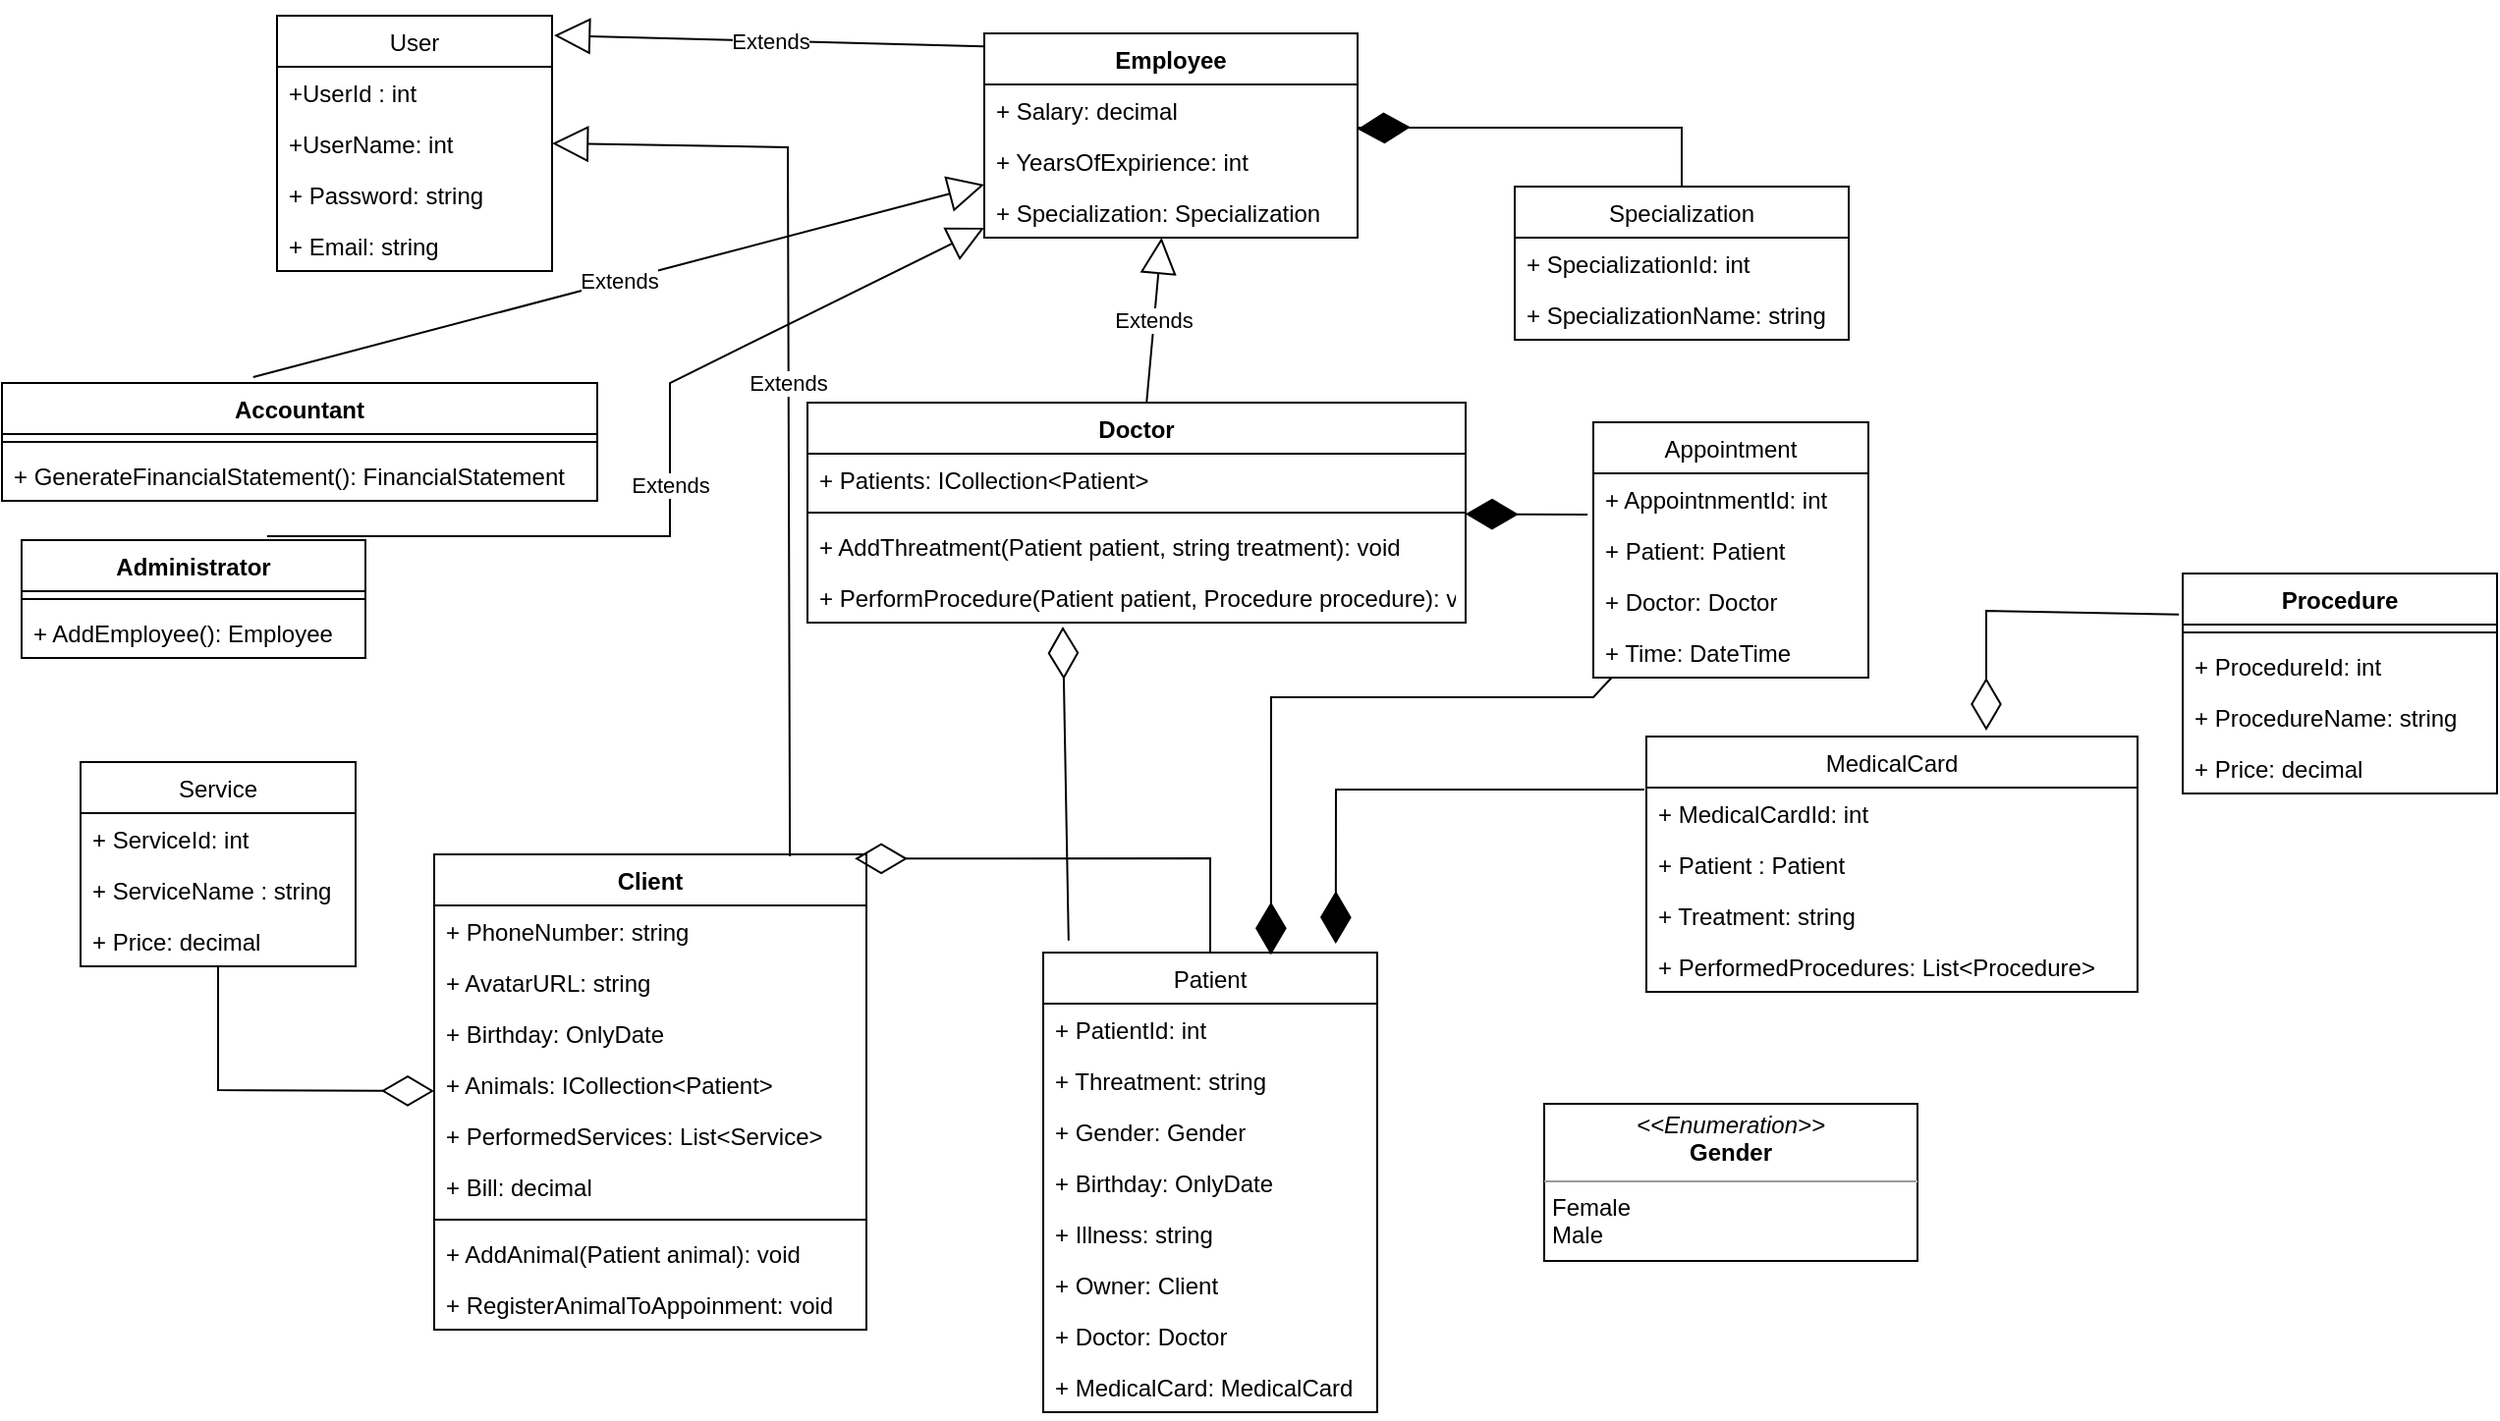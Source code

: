 <mxfile version="17.5.0" type="github">
  <diagram id="8UgjmizAs7v898uqJ-YZ" name="Page-1">
    <mxGraphModel dx="1662" dy="752" grid="1" gridSize="10" guides="1" tooltips="1" connect="1" arrows="1" fold="1" page="1" pageScale="1" pageWidth="850" pageHeight="1100" math="0" shadow="0">
      <root>
        <mxCell id="0" />
        <mxCell id="1" parent="0" />
        <mxCell id="DYirlpT2XFBo1hkhmRrW-1" value="Client&#xa;" style="swimlane;fontStyle=1;align=center;verticalAlign=top;childLayout=stackLayout;horizontal=1;startSize=26;horizontalStack=0;resizeParent=1;resizeParentMax=0;resizeLast=0;collapsible=1;marginBottom=0;" vertex="1" parent="1">
          <mxGeometry x="220" y="440" width="220" height="242" as="geometry" />
        </mxCell>
        <mxCell id="DYirlpT2XFBo1hkhmRrW-4" value="+ PhoneNumber: string" style="text;strokeColor=none;fillColor=none;align=left;verticalAlign=top;spacingLeft=4;spacingRight=4;overflow=hidden;rotatable=0;points=[[0,0.5],[1,0.5]];portConstraint=eastwest;" vertex="1" parent="DYirlpT2XFBo1hkhmRrW-1">
          <mxGeometry y="26" width="220" height="26" as="geometry" />
        </mxCell>
        <mxCell id="DYirlpT2XFBo1hkhmRrW-5" value="+ AvatarURL: string" style="text;strokeColor=none;fillColor=none;align=left;verticalAlign=top;spacingLeft=4;spacingRight=4;overflow=hidden;rotatable=0;points=[[0,0.5],[1,0.5]];portConstraint=eastwest;" vertex="1" parent="DYirlpT2XFBo1hkhmRrW-1">
          <mxGeometry y="52" width="220" height="26" as="geometry" />
        </mxCell>
        <mxCell id="DYirlpT2XFBo1hkhmRrW-6" value="+ Birthday: OnlyDate" style="text;strokeColor=none;fillColor=none;align=left;verticalAlign=top;spacingLeft=4;spacingRight=4;overflow=hidden;rotatable=0;points=[[0,0.5],[1,0.5]];portConstraint=eastwest;" vertex="1" parent="DYirlpT2XFBo1hkhmRrW-1">
          <mxGeometry y="78" width="220" height="26" as="geometry" />
        </mxCell>
        <mxCell id="DYirlpT2XFBo1hkhmRrW-7" value="+ Animals: ICollection&lt;Patient&gt;" style="text;strokeColor=none;fillColor=none;align=left;verticalAlign=top;spacingLeft=4;spacingRight=4;overflow=hidden;rotatable=0;points=[[0,0.5],[1,0.5]];portConstraint=eastwest;" vertex="1" parent="DYirlpT2XFBo1hkhmRrW-1">
          <mxGeometry y="104" width="220" height="26" as="geometry" />
        </mxCell>
        <mxCell id="DYirlpT2XFBo1hkhmRrW-8" value="+ PerformedServices: List&lt;Service&gt;" style="text;strokeColor=none;fillColor=none;align=left;verticalAlign=top;spacingLeft=4;spacingRight=4;overflow=hidden;rotatable=0;points=[[0,0.5],[1,0.5]];portConstraint=eastwest;" vertex="1" parent="DYirlpT2XFBo1hkhmRrW-1">
          <mxGeometry y="130" width="220" height="26" as="geometry" />
        </mxCell>
        <mxCell id="DYirlpT2XFBo1hkhmRrW-9" value="+ Bill: decimal" style="text;strokeColor=none;fillColor=none;align=left;verticalAlign=top;spacingLeft=4;spacingRight=4;overflow=hidden;rotatable=0;points=[[0,0.5],[1,0.5]];portConstraint=eastwest;" vertex="1" parent="DYirlpT2XFBo1hkhmRrW-1">
          <mxGeometry y="156" width="220" height="26" as="geometry" />
        </mxCell>
        <mxCell id="DYirlpT2XFBo1hkhmRrW-10" value="" style="line;strokeWidth=1;fillColor=none;align=left;verticalAlign=middle;spacingTop=-1;spacingLeft=3;spacingRight=3;rotatable=0;labelPosition=right;points=[];portConstraint=eastwest;" vertex="1" parent="DYirlpT2XFBo1hkhmRrW-1">
          <mxGeometry y="182" width="220" height="8" as="geometry" />
        </mxCell>
        <mxCell id="DYirlpT2XFBo1hkhmRrW-11" value="+ AddAnimal(Patient animal): void" style="text;strokeColor=none;fillColor=none;align=left;verticalAlign=top;spacingLeft=4;spacingRight=4;overflow=hidden;rotatable=0;points=[[0,0.5],[1,0.5]];portConstraint=eastwest;" vertex="1" parent="DYirlpT2XFBo1hkhmRrW-1">
          <mxGeometry y="190" width="220" height="26" as="geometry" />
        </mxCell>
        <mxCell id="DYirlpT2XFBo1hkhmRrW-12" value="+ RegisterAnimalToAppoinment: void&#xa;" style="text;strokeColor=none;fillColor=none;align=left;verticalAlign=top;spacingLeft=4;spacingRight=4;overflow=hidden;rotatable=0;points=[[0,0.5],[1,0.5]];portConstraint=eastwest;" vertex="1" parent="DYirlpT2XFBo1hkhmRrW-1">
          <mxGeometry y="216" width="220" height="26" as="geometry" />
        </mxCell>
        <mxCell id="DYirlpT2XFBo1hkhmRrW-13" value="Patient" style="swimlane;fontStyle=0;childLayout=stackLayout;horizontal=1;startSize=26;fillColor=none;horizontalStack=0;resizeParent=1;resizeParentMax=0;resizeLast=0;collapsible=1;marginBottom=0;" vertex="1" parent="1">
          <mxGeometry x="530" y="490" width="170" height="234" as="geometry" />
        </mxCell>
        <mxCell id="DYirlpT2XFBo1hkhmRrW-14" value="+ PatientId: int" style="text;strokeColor=none;fillColor=none;align=left;verticalAlign=top;spacingLeft=4;spacingRight=4;overflow=hidden;rotatable=0;points=[[0,0.5],[1,0.5]];portConstraint=eastwest;" vertex="1" parent="DYirlpT2XFBo1hkhmRrW-13">
          <mxGeometry y="26" width="170" height="26" as="geometry" />
        </mxCell>
        <mxCell id="DYirlpT2XFBo1hkhmRrW-15" value="+ Threatment: string" style="text;strokeColor=none;fillColor=none;align=left;verticalAlign=top;spacingLeft=4;spacingRight=4;overflow=hidden;rotatable=0;points=[[0,0.5],[1,0.5]];portConstraint=eastwest;" vertex="1" parent="DYirlpT2XFBo1hkhmRrW-13">
          <mxGeometry y="52" width="170" height="26" as="geometry" />
        </mxCell>
        <mxCell id="DYirlpT2XFBo1hkhmRrW-16" value="+ Gender: Gender" style="text;strokeColor=none;fillColor=none;align=left;verticalAlign=top;spacingLeft=4;spacingRight=4;overflow=hidden;rotatable=0;points=[[0,0.5],[1,0.5]];portConstraint=eastwest;" vertex="1" parent="DYirlpT2XFBo1hkhmRrW-13">
          <mxGeometry y="78" width="170" height="26" as="geometry" />
        </mxCell>
        <mxCell id="DYirlpT2XFBo1hkhmRrW-17" value="+ Birthday: OnlyDate" style="text;strokeColor=none;fillColor=none;align=left;verticalAlign=top;spacingLeft=4;spacingRight=4;overflow=hidden;rotatable=0;points=[[0,0.5],[1,0.5]];portConstraint=eastwest;" vertex="1" parent="DYirlpT2XFBo1hkhmRrW-13">
          <mxGeometry y="104" width="170" height="26" as="geometry" />
        </mxCell>
        <mxCell id="DYirlpT2XFBo1hkhmRrW-18" value="+ Illness: string" style="text;strokeColor=none;fillColor=none;align=left;verticalAlign=top;spacingLeft=4;spacingRight=4;overflow=hidden;rotatable=0;points=[[0,0.5],[1,0.5]];portConstraint=eastwest;" vertex="1" parent="DYirlpT2XFBo1hkhmRrW-13">
          <mxGeometry y="130" width="170" height="26" as="geometry" />
        </mxCell>
        <mxCell id="DYirlpT2XFBo1hkhmRrW-19" value="+ Owner: Client" style="text;strokeColor=none;fillColor=none;align=left;verticalAlign=top;spacingLeft=4;spacingRight=4;overflow=hidden;rotatable=0;points=[[0,0.5],[1,0.5]];portConstraint=eastwest;" vertex="1" parent="DYirlpT2XFBo1hkhmRrW-13">
          <mxGeometry y="156" width="170" height="26" as="geometry" />
        </mxCell>
        <mxCell id="DYirlpT2XFBo1hkhmRrW-20" value="+ Doctor: Doctor" style="text;strokeColor=none;fillColor=none;align=left;verticalAlign=top;spacingLeft=4;spacingRight=4;overflow=hidden;rotatable=0;points=[[0,0.5],[1,0.5]];portConstraint=eastwest;" vertex="1" parent="DYirlpT2XFBo1hkhmRrW-13">
          <mxGeometry y="182" width="170" height="26" as="geometry" />
        </mxCell>
        <mxCell id="DYirlpT2XFBo1hkhmRrW-21" value="+ MedicalCard: MedicalCard" style="text;strokeColor=none;fillColor=none;align=left;verticalAlign=top;spacingLeft=4;spacingRight=4;overflow=hidden;rotatable=0;points=[[0,0.5],[1,0.5]];portConstraint=eastwest;" vertex="1" parent="DYirlpT2XFBo1hkhmRrW-13">
          <mxGeometry y="208" width="170" height="26" as="geometry" />
        </mxCell>
        <mxCell id="DYirlpT2XFBo1hkhmRrW-22" value="Specialization" style="swimlane;fontStyle=0;childLayout=stackLayout;horizontal=1;startSize=26;fillColor=none;horizontalStack=0;resizeParent=1;resizeParentMax=0;resizeLast=0;collapsible=1;marginBottom=0;" vertex="1" parent="1">
          <mxGeometry x="770" y="100" width="170" height="78" as="geometry" />
        </mxCell>
        <mxCell id="DYirlpT2XFBo1hkhmRrW-23" value="+ SpecializationId: int" style="text;strokeColor=none;fillColor=none;align=left;verticalAlign=top;spacingLeft=4;spacingRight=4;overflow=hidden;rotatable=0;points=[[0,0.5],[1,0.5]];portConstraint=eastwest;" vertex="1" parent="DYirlpT2XFBo1hkhmRrW-22">
          <mxGeometry y="26" width="170" height="26" as="geometry" />
        </mxCell>
        <mxCell id="DYirlpT2XFBo1hkhmRrW-24" value="+ SpecializationName: string" style="text;strokeColor=none;fillColor=none;align=left;verticalAlign=top;spacingLeft=4;spacingRight=4;overflow=hidden;rotatable=0;points=[[0,0.5],[1,0.5]];portConstraint=eastwest;" vertex="1" parent="DYirlpT2XFBo1hkhmRrW-22">
          <mxGeometry y="52" width="170" height="26" as="geometry" />
        </mxCell>
        <mxCell id="DYirlpT2XFBo1hkhmRrW-25" value="Employee" style="swimlane;fontStyle=1;align=center;verticalAlign=top;childLayout=stackLayout;horizontal=1;startSize=26;horizontalStack=0;resizeParent=1;resizeParentMax=0;resizeLast=0;collapsible=1;marginBottom=0;" vertex="1" parent="1">
          <mxGeometry x="500" y="22" width="190" height="104" as="geometry" />
        </mxCell>
        <mxCell id="DYirlpT2XFBo1hkhmRrW-28" value="+ Salary: decimal" style="text;strokeColor=none;fillColor=none;align=left;verticalAlign=top;spacingLeft=4;spacingRight=4;overflow=hidden;rotatable=0;points=[[0,0.5],[1,0.5]];portConstraint=eastwest;" vertex="1" parent="DYirlpT2XFBo1hkhmRrW-25">
          <mxGeometry y="26" width="190" height="26" as="geometry" />
        </mxCell>
        <mxCell id="DYirlpT2XFBo1hkhmRrW-29" value="+ YearsOfExpirience: int" style="text;strokeColor=none;fillColor=none;align=left;verticalAlign=top;spacingLeft=4;spacingRight=4;overflow=hidden;rotatable=0;points=[[0,0.5],[1,0.5]];portConstraint=eastwest;" vertex="1" parent="DYirlpT2XFBo1hkhmRrW-25">
          <mxGeometry y="52" width="190" height="26" as="geometry" />
        </mxCell>
        <mxCell id="DYirlpT2XFBo1hkhmRrW-30" value="+ Specialization: Specialization" style="text;strokeColor=none;fillColor=none;align=left;verticalAlign=top;spacingLeft=4;spacingRight=4;overflow=hidden;rotatable=0;points=[[0,0.5],[1,0.5]];portConstraint=eastwest;" vertex="1" parent="DYirlpT2XFBo1hkhmRrW-25">
          <mxGeometry y="78" width="190" height="26" as="geometry" />
        </mxCell>
        <mxCell id="DYirlpT2XFBo1hkhmRrW-31" value="Doctor" style="swimlane;fontStyle=1;align=center;verticalAlign=top;childLayout=stackLayout;horizontal=1;startSize=26;horizontalStack=0;resizeParent=1;resizeParentMax=0;resizeLast=0;collapsible=1;marginBottom=0;" vertex="1" parent="1">
          <mxGeometry x="410" y="210" width="335" height="112" as="geometry" />
        </mxCell>
        <mxCell id="DYirlpT2XFBo1hkhmRrW-32" value="+ Patients: ICollection&lt;Patient&gt;" style="text;strokeColor=none;fillColor=none;align=left;verticalAlign=top;spacingLeft=4;spacingRight=4;overflow=hidden;rotatable=0;points=[[0,0.5],[1,0.5]];portConstraint=eastwest;" vertex="1" parent="DYirlpT2XFBo1hkhmRrW-31">
          <mxGeometry y="26" width="335" height="26" as="geometry" />
        </mxCell>
        <mxCell id="DYirlpT2XFBo1hkhmRrW-33" value="" style="line;strokeWidth=1;fillColor=none;align=left;verticalAlign=middle;spacingTop=-1;spacingLeft=3;spacingRight=3;rotatable=0;labelPosition=right;points=[];portConstraint=eastwest;" vertex="1" parent="DYirlpT2XFBo1hkhmRrW-31">
          <mxGeometry y="52" width="335" height="8" as="geometry" />
        </mxCell>
        <mxCell id="DYirlpT2XFBo1hkhmRrW-34" value="+ AddThreatment(Patient patient, string treatment): void" style="text;strokeColor=none;fillColor=none;align=left;verticalAlign=top;spacingLeft=4;spacingRight=4;overflow=hidden;rotatable=0;points=[[0,0.5],[1,0.5]];portConstraint=eastwest;" vertex="1" parent="DYirlpT2XFBo1hkhmRrW-31">
          <mxGeometry y="60" width="335" height="26" as="geometry" />
        </mxCell>
        <mxCell id="DYirlpT2XFBo1hkhmRrW-35" value="+ PerformProcedure(Patient patient, Procedure procedure): void" style="text;strokeColor=none;fillColor=none;align=left;verticalAlign=top;spacingLeft=4;spacingRight=4;overflow=hidden;rotatable=0;points=[[0,0.5],[1,0.5]];portConstraint=eastwest;" vertex="1" parent="DYirlpT2XFBo1hkhmRrW-31">
          <mxGeometry y="86" width="335" height="26" as="geometry" />
        </mxCell>
        <mxCell id="DYirlpT2XFBo1hkhmRrW-36" value="Extends" style="endArrow=block;endSize=16;endFill=0;html=1;rounded=0;" edge="1" parent="1" source="DYirlpT2XFBo1hkhmRrW-31" target="DYirlpT2XFBo1hkhmRrW-25">
          <mxGeometry width="160" relative="1" as="geometry">
            <mxPoint x="280" y="390" as="sourcePoint" />
            <mxPoint x="440" y="390" as="targetPoint" />
          </mxGeometry>
        </mxCell>
        <mxCell id="DYirlpT2XFBo1hkhmRrW-37" value="MedicalCard" style="swimlane;fontStyle=0;childLayout=stackLayout;horizontal=1;startSize=26;fillColor=none;horizontalStack=0;resizeParent=1;resizeParentMax=0;resizeLast=0;collapsible=1;marginBottom=0;" vertex="1" parent="1">
          <mxGeometry x="837" y="380" width="250" height="130" as="geometry" />
        </mxCell>
        <mxCell id="DYirlpT2XFBo1hkhmRrW-38" value="+ MedicalCardId: int" style="text;strokeColor=none;fillColor=none;align=left;verticalAlign=top;spacingLeft=4;spacingRight=4;overflow=hidden;rotatable=0;points=[[0,0.5],[1,0.5]];portConstraint=eastwest;" vertex="1" parent="DYirlpT2XFBo1hkhmRrW-37">
          <mxGeometry y="26" width="250" height="26" as="geometry" />
        </mxCell>
        <mxCell id="DYirlpT2XFBo1hkhmRrW-39" value="+ Patient : Patient" style="text;strokeColor=none;fillColor=none;align=left;verticalAlign=top;spacingLeft=4;spacingRight=4;overflow=hidden;rotatable=0;points=[[0,0.5],[1,0.5]];portConstraint=eastwest;" vertex="1" parent="DYirlpT2XFBo1hkhmRrW-37">
          <mxGeometry y="52" width="250" height="26" as="geometry" />
        </mxCell>
        <mxCell id="DYirlpT2XFBo1hkhmRrW-40" value="+ Treatment: string" style="text;strokeColor=none;fillColor=none;align=left;verticalAlign=top;spacingLeft=4;spacingRight=4;overflow=hidden;rotatable=0;points=[[0,0.5],[1,0.5]];portConstraint=eastwest;" vertex="1" parent="DYirlpT2XFBo1hkhmRrW-37">
          <mxGeometry y="78" width="250" height="26" as="geometry" />
        </mxCell>
        <mxCell id="DYirlpT2XFBo1hkhmRrW-41" value="+ PerformedProcedures: List&lt;Procedure&gt;" style="text;strokeColor=none;fillColor=none;align=left;verticalAlign=top;spacingLeft=4;spacingRight=4;overflow=hidden;rotatable=0;points=[[0,0.5],[1,0.5]];portConstraint=eastwest;" vertex="1" parent="DYirlpT2XFBo1hkhmRrW-37">
          <mxGeometry y="104" width="250" height="26" as="geometry" />
        </mxCell>
        <mxCell id="DYirlpT2XFBo1hkhmRrW-42" value="Procedure" style="swimlane;fontStyle=1;align=center;verticalAlign=top;childLayout=stackLayout;horizontal=1;startSize=26;horizontalStack=0;resizeParent=1;resizeParentMax=0;resizeLast=0;collapsible=1;marginBottom=0;" vertex="1" parent="1">
          <mxGeometry x="1110" y="297" width="160" height="112" as="geometry" />
        </mxCell>
        <mxCell id="DYirlpT2XFBo1hkhmRrW-43" value="" style="line;strokeWidth=1;fillColor=none;align=left;verticalAlign=middle;spacingTop=-1;spacingLeft=3;spacingRight=3;rotatable=0;labelPosition=right;points=[];portConstraint=eastwest;" vertex="1" parent="DYirlpT2XFBo1hkhmRrW-42">
          <mxGeometry y="26" width="160" height="8" as="geometry" />
        </mxCell>
        <mxCell id="DYirlpT2XFBo1hkhmRrW-44" value="+ ProcedureId: int" style="text;strokeColor=none;fillColor=none;align=left;verticalAlign=top;spacingLeft=4;spacingRight=4;overflow=hidden;rotatable=0;points=[[0,0.5],[1,0.5]];portConstraint=eastwest;" vertex="1" parent="DYirlpT2XFBo1hkhmRrW-42">
          <mxGeometry y="34" width="160" height="26" as="geometry" />
        </mxCell>
        <mxCell id="DYirlpT2XFBo1hkhmRrW-45" value="+ ProcedureName: string" style="text;strokeColor=none;fillColor=none;align=left;verticalAlign=top;spacingLeft=4;spacingRight=4;overflow=hidden;rotatable=0;points=[[0,0.5],[1,0.5]];portConstraint=eastwest;" vertex="1" parent="DYirlpT2XFBo1hkhmRrW-42">
          <mxGeometry y="60" width="160" height="26" as="geometry" />
        </mxCell>
        <mxCell id="DYirlpT2XFBo1hkhmRrW-46" value="+ Price: decimal" style="text;strokeColor=none;fillColor=none;align=left;verticalAlign=top;spacingLeft=4;spacingRight=4;overflow=hidden;rotatable=0;points=[[0,0.5],[1,0.5]];portConstraint=eastwest;" vertex="1" parent="DYirlpT2XFBo1hkhmRrW-42">
          <mxGeometry y="86" width="160" height="26" as="geometry" />
        </mxCell>
        <mxCell id="DYirlpT2XFBo1hkhmRrW-47" value="Appointment" style="swimlane;fontStyle=0;childLayout=stackLayout;horizontal=1;startSize=26;fillColor=none;horizontalStack=0;resizeParent=1;resizeParentMax=0;resizeLast=0;collapsible=1;marginBottom=0;" vertex="1" parent="1">
          <mxGeometry x="810" y="220" width="140" height="130" as="geometry" />
        </mxCell>
        <mxCell id="DYirlpT2XFBo1hkhmRrW-48" value="+ AppointnmentId: int" style="text;strokeColor=none;fillColor=none;align=left;verticalAlign=top;spacingLeft=4;spacingRight=4;overflow=hidden;rotatable=0;points=[[0,0.5],[1,0.5]];portConstraint=eastwest;" vertex="1" parent="DYirlpT2XFBo1hkhmRrW-47">
          <mxGeometry y="26" width="140" height="26" as="geometry" />
        </mxCell>
        <mxCell id="DYirlpT2XFBo1hkhmRrW-49" value="+ Patient: Patient" style="text;strokeColor=none;fillColor=none;align=left;verticalAlign=top;spacingLeft=4;spacingRight=4;overflow=hidden;rotatable=0;points=[[0,0.5],[1,0.5]];portConstraint=eastwest;" vertex="1" parent="DYirlpT2XFBo1hkhmRrW-47">
          <mxGeometry y="52" width="140" height="26" as="geometry" />
        </mxCell>
        <mxCell id="DYirlpT2XFBo1hkhmRrW-50" value="+ Doctor: Doctor" style="text;strokeColor=none;fillColor=none;align=left;verticalAlign=top;spacingLeft=4;spacingRight=4;overflow=hidden;rotatable=0;points=[[0,0.5],[1,0.5]];portConstraint=eastwest;" vertex="1" parent="DYirlpT2XFBo1hkhmRrW-47">
          <mxGeometry y="78" width="140" height="26" as="geometry" />
        </mxCell>
        <mxCell id="DYirlpT2XFBo1hkhmRrW-51" value="+ Time: DateTime" style="text;strokeColor=none;fillColor=none;align=left;verticalAlign=top;spacingLeft=4;spacingRight=4;overflow=hidden;rotatable=0;points=[[0,0.5],[1,0.5]];portConstraint=eastwest;" vertex="1" parent="DYirlpT2XFBo1hkhmRrW-47">
          <mxGeometry y="104" width="140" height="26" as="geometry" />
        </mxCell>
        <mxCell id="DYirlpT2XFBo1hkhmRrW-52" value="" style="endArrow=diamondThin;endFill=1;endSize=24;html=1;rounded=0;entryX=0.876;entryY=-0.019;entryDx=0;entryDy=0;entryPerimeter=0;exitX=-0.004;exitY=0.038;exitDx=0;exitDy=0;exitPerimeter=0;" edge="1" parent="1" source="DYirlpT2XFBo1hkhmRrW-38" target="DYirlpT2XFBo1hkhmRrW-13">
          <mxGeometry width="160" relative="1" as="geometry">
            <mxPoint x="590" y="620" as="sourcePoint" />
            <mxPoint x="750" y="620" as="targetPoint" />
            <Array as="points">
              <mxPoint x="679" y="407" />
            </Array>
          </mxGeometry>
        </mxCell>
        <mxCell id="DYirlpT2XFBo1hkhmRrW-53" value="" style="endArrow=diamondThin;endFill=0;endSize=24;html=1;rounded=0;entryX=0.973;entryY=0.009;entryDx=0;entryDy=0;entryPerimeter=0;exitX=0.5;exitY=0;exitDx=0;exitDy=0;" edge="1" parent="1" source="DYirlpT2XFBo1hkhmRrW-13" target="DYirlpT2XFBo1hkhmRrW-1">
          <mxGeometry width="160" relative="1" as="geometry">
            <mxPoint x="515" y="460" as="sourcePoint" />
            <mxPoint x="400" y="650" as="targetPoint" />
            <Array as="points">
              <mxPoint x="615" y="442" />
            </Array>
          </mxGeometry>
        </mxCell>
        <mxCell id="DYirlpT2XFBo1hkhmRrW-54" value="" style="endArrow=diamondThin;endFill=0;endSize=24;html=1;rounded=0;entryX=0.388;entryY=1.077;entryDx=0;entryDy=0;entryPerimeter=0;exitX=0.076;exitY=-0.026;exitDx=0;exitDy=0;exitPerimeter=0;" edge="1" parent="1" source="DYirlpT2XFBo1hkhmRrW-13" target="DYirlpT2XFBo1hkhmRrW-35">
          <mxGeometry width="160" relative="1" as="geometry">
            <mxPoint x="540" y="490" as="sourcePoint" />
            <mxPoint x="440" y="340" as="targetPoint" />
          </mxGeometry>
        </mxCell>
        <mxCell id="DYirlpT2XFBo1hkhmRrW-55" value="" style="endArrow=diamondThin;endFill=0;endSize=24;html=1;rounded=0;exitX=-0.012;exitY=0.186;exitDx=0;exitDy=0;exitPerimeter=0;entryX=0.692;entryY=-0.023;entryDx=0;entryDy=0;entryPerimeter=0;" edge="1" parent="1" source="DYirlpT2XFBo1hkhmRrW-42" target="DYirlpT2XFBo1hkhmRrW-37">
          <mxGeometry width="160" relative="1" as="geometry">
            <mxPoint x="1220" y="340" as="sourcePoint" />
            <mxPoint x="1015" y="380" as="targetPoint" />
            <Array as="points">
              <mxPoint x="1010" y="316" />
            </Array>
          </mxGeometry>
        </mxCell>
        <mxCell id="DYirlpT2XFBo1hkhmRrW-56" value="" style="endArrow=diamondThin;endFill=1;endSize=24;html=1;rounded=0;exitX=0.5;exitY=0;exitDx=0;exitDy=0;" edge="1" parent="1" source="DYirlpT2XFBo1hkhmRrW-22" target="DYirlpT2XFBo1hkhmRrW-25">
          <mxGeometry width="160" relative="1" as="geometry">
            <mxPoint x="520" y="26" as="sourcePoint" />
            <mxPoint x="200" y="270" as="targetPoint" />
            <Array as="points">
              <mxPoint x="855" y="70" />
              <mxPoint x="690" y="70" />
              <mxPoint x="710" y="70" />
            </Array>
          </mxGeometry>
        </mxCell>
        <mxCell id="DYirlpT2XFBo1hkhmRrW-57" value="Accountant " style="swimlane;fontStyle=1;align=center;verticalAlign=top;childLayout=stackLayout;horizontal=1;startSize=26;horizontalStack=0;resizeParent=1;resizeParentMax=0;resizeLast=0;collapsible=1;marginBottom=0;" vertex="1" parent="1">
          <mxGeometry y="200" width="303" height="60" as="geometry" />
        </mxCell>
        <mxCell id="DYirlpT2XFBo1hkhmRrW-58" value="" style="line;strokeWidth=1;fillColor=none;align=left;verticalAlign=middle;spacingTop=-1;spacingLeft=3;spacingRight=3;rotatable=0;labelPosition=right;points=[];portConstraint=eastwest;" vertex="1" parent="DYirlpT2XFBo1hkhmRrW-57">
          <mxGeometry y="26" width="303" height="8" as="geometry" />
        </mxCell>
        <mxCell id="DYirlpT2XFBo1hkhmRrW-59" value="+ GenerateFinancialStatement(): FinancialStatement" style="text;strokeColor=none;fillColor=none;align=left;verticalAlign=top;spacingLeft=4;spacingRight=4;overflow=hidden;rotatable=0;points=[[0,0.5],[1,0.5]];portConstraint=eastwest;" vertex="1" parent="DYirlpT2XFBo1hkhmRrW-57">
          <mxGeometry y="34" width="303" height="26" as="geometry" />
        </mxCell>
        <mxCell id="DYirlpT2XFBo1hkhmRrW-60" value="Extends" style="endArrow=block;endSize=16;endFill=0;html=1;rounded=0;exitX=0.422;exitY=-0.05;exitDx=0;exitDy=0;exitPerimeter=0;" edge="1" parent="1" source="DYirlpT2XFBo1hkhmRrW-57" target="DYirlpT2XFBo1hkhmRrW-25">
          <mxGeometry width="160" relative="1" as="geometry">
            <mxPoint x="10" y="169" as="sourcePoint" />
            <mxPoint x="170" y="169" as="targetPoint" />
          </mxGeometry>
        </mxCell>
        <mxCell id="DYirlpT2XFBo1hkhmRrW-61" value="Administrator " style="swimlane;fontStyle=1;align=center;verticalAlign=top;childLayout=stackLayout;horizontal=1;startSize=26;horizontalStack=0;resizeParent=1;resizeParentMax=0;resizeLast=0;collapsible=1;marginBottom=0;" vertex="1" parent="1">
          <mxGeometry x="10" y="280" width="175" height="60" as="geometry" />
        </mxCell>
        <mxCell id="DYirlpT2XFBo1hkhmRrW-62" value="" style="line;strokeWidth=1;fillColor=none;align=left;verticalAlign=middle;spacingTop=-1;spacingLeft=3;spacingRight=3;rotatable=0;labelPosition=right;points=[];portConstraint=eastwest;" vertex="1" parent="DYirlpT2XFBo1hkhmRrW-61">
          <mxGeometry y="26" width="175" height="8" as="geometry" />
        </mxCell>
        <mxCell id="DYirlpT2XFBo1hkhmRrW-63" value="+ AddEmployee(): Employee" style="text;strokeColor=none;fillColor=none;align=left;verticalAlign=top;spacingLeft=4;spacingRight=4;overflow=hidden;rotatable=0;points=[[0,0.5],[1,0.5]];portConstraint=eastwest;" vertex="1" parent="DYirlpT2XFBo1hkhmRrW-61">
          <mxGeometry y="34" width="175" height="26" as="geometry" />
        </mxCell>
        <mxCell id="DYirlpT2XFBo1hkhmRrW-64" value="&lt;p style=&quot;margin: 0px ; margin-top: 4px ; text-align: center&quot;&gt;&lt;i&gt;&amp;lt;&amp;lt;Enumeration&amp;gt;&amp;gt;&lt;/i&gt;&lt;br&gt;&lt;b&gt;Gender&lt;/b&gt;&lt;br&gt;&lt;/p&gt;&lt;hr size=&quot;1&quot;&gt;&lt;p style=&quot;margin: 0px ; margin-left: 4px&quot;&gt;Female&lt;/p&gt;&lt;p style=&quot;margin: 0px ; margin-left: 4px&quot;&gt;Male&lt;br&gt;&lt;/p&gt;&lt;hr size=&quot;1&quot;&gt;&lt;p style=&quot;margin: 0px ; margin-left: 4px&quot;&gt;&lt;br&gt;&lt;/p&gt;" style="verticalAlign=top;align=left;overflow=fill;fontSize=12;fontFamily=Helvetica;html=1;" vertex="1" parent="1">
          <mxGeometry x="785" y="567" width="190" height="80" as="geometry" />
        </mxCell>
        <mxCell id="DYirlpT2XFBo1hkhmRrW-65" value="Extends" style="endArrow=block;endSize=16;endFill=0;html=1;rounded=0;exitX=0.714;exitY=-0.033;exitDx=0;exitDy=0;exitPerimeter=0;" edge="1" parent="1" source="DYirlpT2XFBo1hkhmRrW-61" target="DYirlpT2XFBo1hkhmRrW-25">
          <mxGeometry width="160" relative="1" as="geometry">
            <mxPoint x="90" y="321" as="sourcePoint" />
            <mxPoint x="360" y="170" as="targetPoint" />
            <Array as="points">
              <mxPoint x="340" y="278" />
              <mxPoint x="340" y="200" />
            </Array>
          </mxGeometry>
        </mxCell>
        <mxCell id="DYirlpT2XFBo1hkhmRrW-66" value="" style="endArrow=diamondThin;endFill=1;endSize=24;html=1;rounded=0;entryX=0.682;entryY=0.005;entryDx=0;entryDy=0;entryPerimeter=0;" edge="1" parent="1" source="DYirlpT2XFBo1hkhmRrW-47" target="DYirlpT2XFBo1hkhmRrW-13">
          <mxGeometry width="160" relative="1" as="geometry">
            <mxPoint x="730" y="380" as="sourcePoint" />
            <mxPoint x="890" y="380" as="targetPoint" />
            <Array as="points">
              <mxPoint x="810" y="360" />
              <mxPoint x="646" y="360" />
            </Array>
          </mxGeometry>
        </mxCell>
        <mxCell id="DYirlpT2XFBo1hkhmRrW-67" value="" style="endArrow=diamondThin;endFill=1;endSize=24;html=1;rounded=0;exitX=-0.021;exitY=0.808;exitDx=0;exitDy=0;exitPerimeter=0;" edge="1" parent="1" source="DYirlpT2XFBo1hkhmRrW-48" target="DYirlpT2XFBo1hkhmRrW-31">
          <mxGeometry width="160" relative="1" as="geometry">
            <mxPoint x="730" y="380" as="sourcePoint" />
            <mxPoint x="890" y="380" as="targetPoint" />
          </mxGeometry>
        </mxCell>
        <mxCell id="DYirlpT2XFBo1hkhmRrW-68" value="Service" style="swimlane;fontStyle=0;childLayout=stackLayout;horizontal=1;startSize=26;fillColor=none;horizontalStack=0;resizeParent=1;resizeParentMax=0;resizeLast=0;collapsible=1;marginBottom=0;" vertex="1" parent="1">
          <mxGeometry x="40" y="393" width="140" height="104" as="geometry" />
        </mxCell>
        <mxCell id="DYirlpT2XFBo1hkhmRrW-69" value="+ ServiceId: int" style="text;strokeColor=none;fillColor=none;align=left;verticalAlign=top;spacingLeft=4;spacingRight=4;overflow=hidden;rotatable=0;points=[[0,0.5],[1,0.5]];portConstraint=eastwest;" vertex="1" parent="DYirlpT2XFBo1hkhmRrW-68">
          <mxGeometry y="26" width="140" height="26" as="geometry" />
        </mxCell>
        <mxCell id="DYirlpT2XFBo1hkhmRrW-70" value="+ ServiceName : string" style="text;strokeColor=none;fillColor=none;align=left;verticalAlign=top;spacingLeft=4;spacingRight=4;overflow=hidden;rotatable=0;points=[[0,0.5],[1,0.5]];portConstraint=eastwest;" vertex="1" parent="DYirlpT2XFBo1hkhmRrW-68">
          <mxGeometry y="52" width="140" height="26" as="geometry" />
        </mxCell>
        <mxCell id="DYirlpT2XFBo1hkhmRrW-71" value="+ Price: decimal" style="text;strokeColor=none;fillColor=none;align=left;verticalAlign=top;spacingLeft=4;spacingRight=4;overflow=hidden;rotatable=0;points=[[0,0.5],[1,0.5]];portConstraint=eastwest;" vertex="1" parent="DYirlpT2XFBo1hkhmRrW-68">
          <mxGeometry y="78" width="140" height="26" as="geometry" />
        </mxCell>
        <mxCell id="DYirlpT2XFBo1hkhmRrW-72" value="" style="endArrow=diamondThin;endFill=0;endSize=24;html=1;rounded=0;" edge="1" parent="1" source="DYirlpT2XFBo1hkhmRrW-68" target="DYirlpT2XFBo1hkhmRrW-1">
          <mxGeometry width="160" relative="1" as="geometry">
            <mxPoint x="-20" y="580" as="sourcePoint" />
            <mxPoint x="140" y="580" as="targetPoint" />
            <Array as="points">
              <mxPoint x="110" y="560" />
            </Array>
          </mxGeometry>
        </mxCell>
        <mxCell id="DYirlpT2XFBo1hkhmRrW-77" value="User" style="swimlane;fontStyle=0;childLayout=stackLayout;horizontal=1;startSize=26;fillColor=none;horizontalStack=0;resizeParent=1;resizeParentMax=0;resizeLast=0;collapsible=1;marginBottom=0;" vertex="1" parent="1">
          <mxGeometry x="140" y="13" width="140" height="130" as="geometry" />
        </mxCell>
        <mxCell id="DYirlpT2XFBo1hkhmRrW-78" value="+UserId : int" style="text;strokeColor=none;fillColor=none;align=left;verticalAlign=top;spacingLeft=4;spacingRight=4;overflow=hidden;rotatable=0;points=[[0,0.5],[1,0.5]];portConstraint=eastwest;" vertex="1" parent="DYirlpT2XFBo1hkhmRrW-77">
          <mxGeometry y="26" width="140" height="26" as="geometry" />
        </mxCell>
        <mxCell id="DYirlpT2XFBo1hkhmRrW-79" value="+UserName: int" style="text;strokeColor=none;fillColor=none;align=left;verticalAlign=top;spacingLeft=4;spacingRight=4;overflow=hidden;rotatable=0;points=[[0,0.5],[1,0.5]];portConstraint=eastwest;" vertex="1" parent="DYirlpT2XFBo1hkhmRrW-77">
          <mxGeometry y="52" width="140" height="26" as="geometry" />
        </mxCell>
        <mxCell id="DYirlpT2XFBo1hkhmRrW-80" value="+ Password: string" style="text;strokeColor=none;fillColor=none;align=left;verticalAlign=top;spacingLeft=4;spacingRight=4;overflow=hidden;rotatable=0;points=[[0,0.5],[1,0.5]];portConstraint=eastwest;" vertex="1" parent="DYirlpT2XFBo1hkhmRrW-77">
          <mxGeometry y="78" width="140" height="26" as="geometry" />
        </mxCell>
        <mxCell id="DYirlpT2XFBo1hkhmRrW-81" value="+ Email: string" style="text;strokeColor=none;fillColor=none;align=left;verticalAlign=top;spacingLeft=4;spacingRight=4;overflow=hidden;rotatable=0;points=[[0,0.5],[1,0.5]];portConstraint=eastwest;" vertex="1" parent="DYirlpT2XFBo1hkhmRrW-77">
          <mxGeometry y="104" width="140" height="26" as="geometry" />
        </mxCell>
        <mxCell id="DYirlpT2XFBo1hkhmRrW-82" value="Extends" style="endArrow=block;endSize=16;endFill=0;html=1;rounded=0;entryX=1.007;entryY=0.077;entryDx=0;entryDy=0;entryPerimeter=0;exitX=0;exitY=0.064;exitDx=0;exitDy=0;exitPerimeter=0;" edge="1" parent="1" source="DYirlpT2XFBo1hkhmRrW-25" target="DYirlpT2XFBo1hkhmRrW-77">
          <mxGeometry width="160" relative="1" as="geometry">
            <mxPoint x="420" y="23" as="sourcePoint" />
            <mxPoint x="480" y="320" as="targetPoint" />
          </mxGeometry>
        </mxCell>
        <mxCell id="DYirlpT2XFBo1hkhmRrW-83" value="Extends" style="endArrow=block;endSize=16;endFill=0;html=1;rounded=0;entryX=1;entryY=0.5;entryDx=0;entryDy=0;exitX=0.823;exitY=0.004;exitDx=0;exitDy=0;exitPerimeter=0;" edge="1" parent="1" source="DYirlpT2XFBo1hkhmRrW-1" target="DYirlpT2XFBo1hkhmRrW-79">
          <mxGeometry width="160" relative="1" as="geometry">
            <mxPoint x="320" y="370" as="sourcePoint" />
            <mxPoint x="480" y="370" as="targetPoint" />
            <Array as="points">
              <mxPoint x="400" y="80" />
            </Array>
          </mxGeometry>
        </mxCell>
      </root>
    </mxGraphModel>
  </diagram>
</mxfile>
